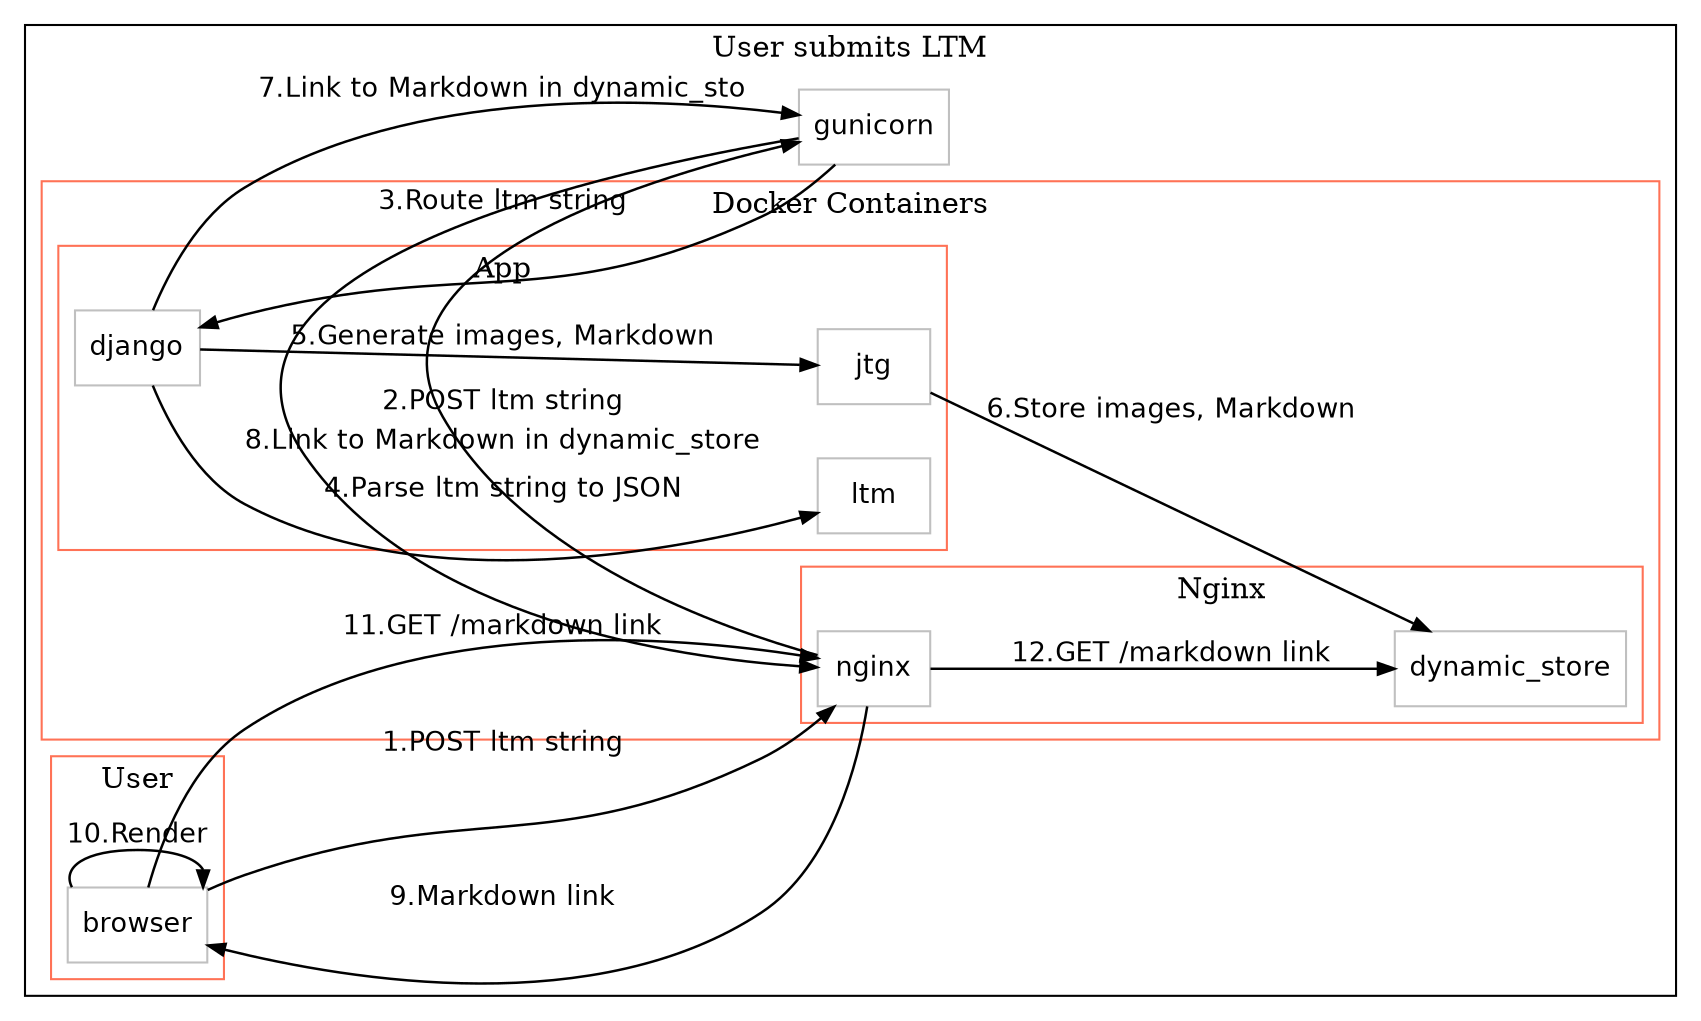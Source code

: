 digraph G {
compound=true;
rankdir="LR";
    subgraph cluster1 {
    rankdir="TB";
    label="User submits LTM";
    color="Black";
        node7 [label="gunicorn" shape="box", margin="0.1", color="Grey", fontsize="13", fontname="Helvetica"];
        subgraph cluster2 {
        rankdir="TB";
        label="Docker Containers";
        color="Coral1";
            subgraph cluster3 {
            rankdir="TB";
            label="Nginx";
            color="Coral1";
                node4 [label="nginx" shape="box", margin="0.1", color="Grey", fontsize="13", fontname="Helvetica"];
                node12 [label="dynamic_store" shape="box", margin="0.1", color="Grey", fontsize="13", fontname="Helvetica"];
            }
            subgraph cluster8 {
            rankdir="TB";
            label="App";
            color="Coral1";
                node9 [label="django" shape="box", margin="0.1", color="Grey", fontsize="13", fontname="Helvetica"];
                node10 [label="ltm" shape="box", margin="0.1", color="Grey", fontsize="13", fontname="Helvetica"];
                node11 [label="jtg" shape="box", margin="0.1", color="Grey", fontsize="13", fontname="Helvetica"];
            }
        }
        subgraph cluster5 {
        rankdir="TB";
        label="User";
        color="Coral1";
            node6 [label="browser" shape="box", margin="0.1", color="Grey", fontsize="13", fontname="Helvetica"];
        }
    }
node6->node4 [label="1.POST ltm string" fontsize="13", penwidth="1.2", arrowsize="0.8", fontname="Helvetica"];
node4->node7 [label="2.POST ltm string" fontsize="13", penwidth="1.2", arrowsize="0.8", fontname="Helvetica"];
node7->node9 [label="3.Route ltm string" fontsize="13", penwidth="1.2", arrowsize="0.8", fontname="Helvetica"];
node9->node10 [label="4.Parse ltm string to JSON" fontsize="13", penwidth="1.2", arrowsize="0.8", fontname="Helvetica"];
node9->node11 [label="5.Generate images, Markdown" fontsize="13", penwidth="1.2", arrowsize="0.8", fontname="Helvetica"];
node11->node12 [label="6.Store images, Markdown" fontsize="13", penwidth="1.2", arrowsize="0.8", fontname="Helvetica"];
node9->node7 [label="7.Link to Markdown in dynamic_sto" fontsize="13", penwidth="1.2", arrowsize="0.8", fontname="Helvetica"];
node7->node4 [label="8.Link to Markdown in dynamic_store" fontsize="13", penwidth="1.2", arrowsize="0.8", fontname="Helvetica"];
node4->node6 [label="9.Markdown link" fontsize="13", penwidth="1.2", arrowsize="0.8", fontname="Helvetica"];
node6->node6 [label="10.Render" fontsize="13", penwidth="1.2", arrowsize="0.8", fontname="Helvetica"];
node6->node4 [label="11.GET /markdown link" fontsize="13", penwidth="1.2", arrowsize="0.8", fontname="Helvetica"];
node4->node12 [label="12.GET /markdown link" fontsize="13", penwidth="1.2", arrowsize="0.8", fontname="Helvetica"];
}